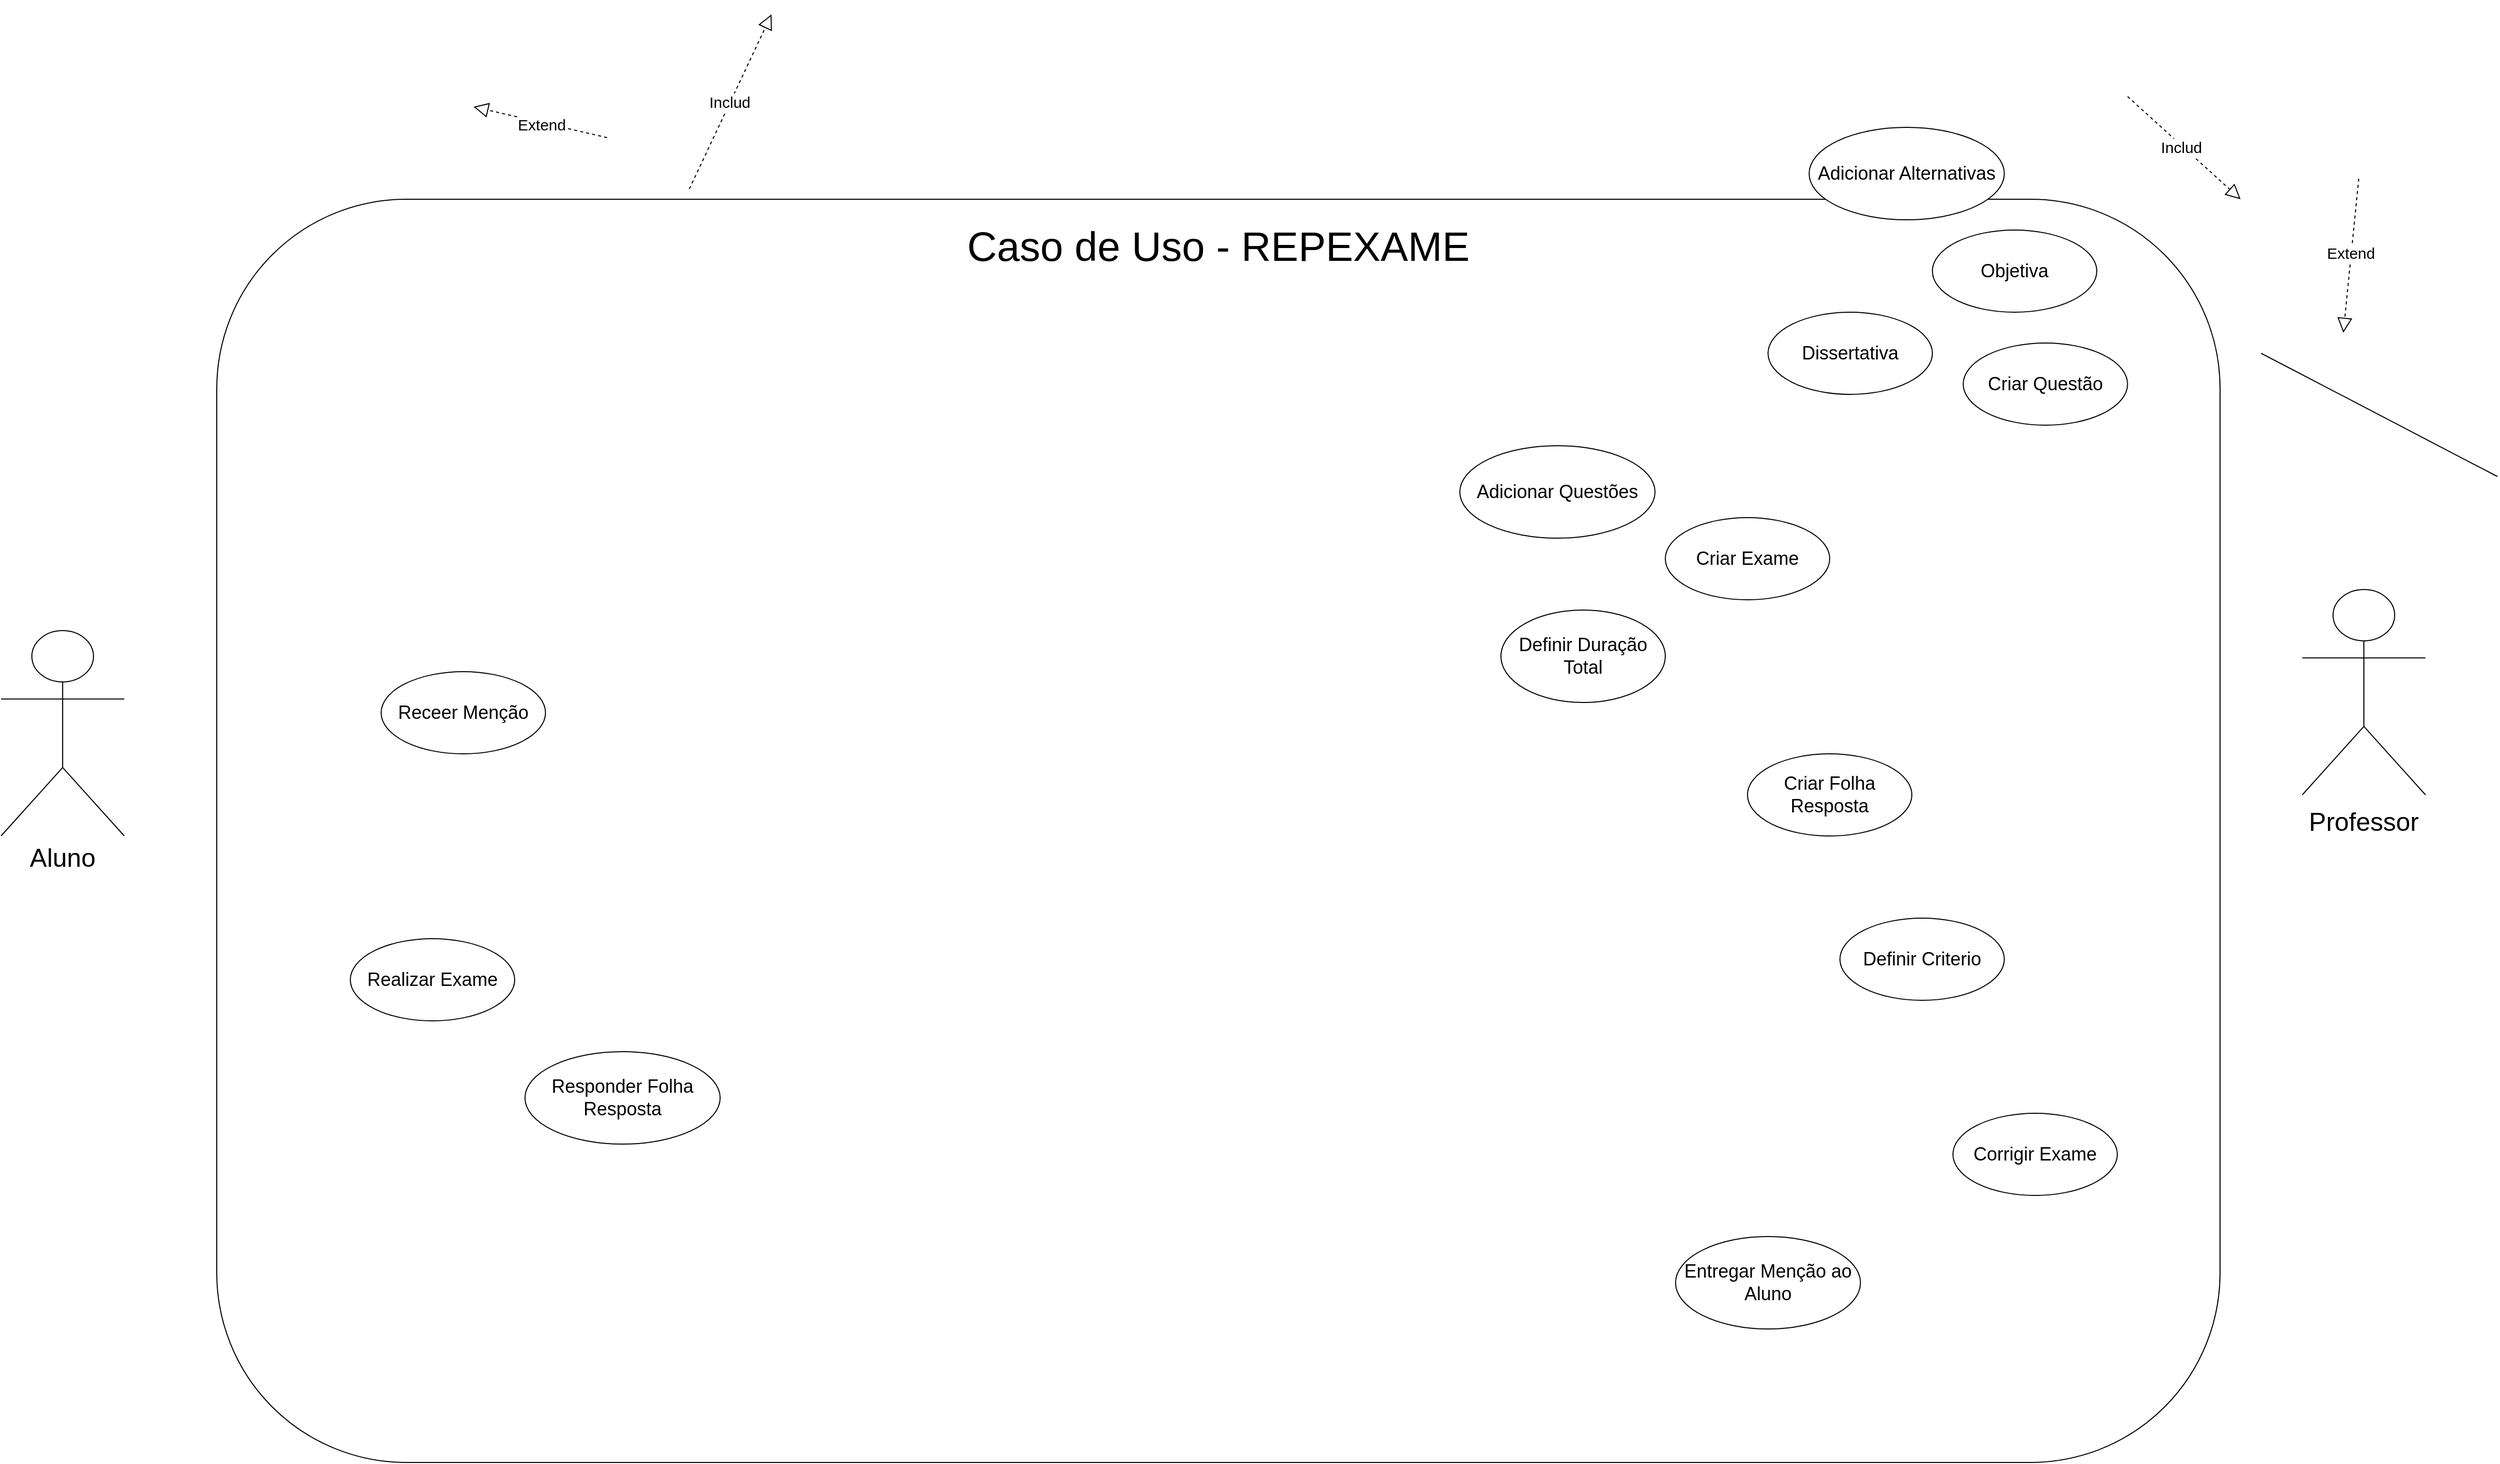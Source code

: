 <mxfile version="26.2.14">
  <diagram name="Página-1" id="i3XG-5LFAZaPc7fLmrdt">
    <mxGraphModel dx="3452" dy="3136" grid="1" gridSize="10" guides="1" tooltips="1" connect="1" arrows="1" fold="1" page="1" pageScale="1" pageWidth="2000" pageHeight="1600" math="0" shadow="0">
      <root>
        <mxCell id="0" />
        <mxCell id="1" parent="0" />
        <mxCell id="octDAVzb81xytwGA-_7a-1" value="" style="rounded=1;whiteSpace=wrap;html=1;movable=0;resizable=0;rotatable=0;deletable=0;editable=0;locked=1;connectable=0;" vertex="1" parent="1">
          <mxGeometry x="340" y="200" width="1950" height="1230" as="geometry" />
        </mxCell>
        <mxCell id="octDAVzb81xytwGA-_7a-2" value="Caso de Uso - REPEXAME" style="text;html=1;align=center;verticalAlign=middle;whiteSpace=wrap;rounded=0;fontSize=40;" vertex="1" parent="1">
          <mxGeometry x="955" y="230" width="720" height="30" as="geometry" />
        </mxCell>
        <mxCell id="octDAVzb81xytwGA-_7a-3" value="Actor" style="shape=umlActor;verticalLabelPosition=bottom;verticalAlign=top;html=1;outlineConnect=0;" vertex="1" parent="1">
          <mxGeometry x="2370" y="580" width="120" height="200" as="geometry" />
        </mxCell>
        <mxCell id="octDAVzb81xytwGA-_7a-4" value="Actor" style="shape=umlActor;verticalLabelPosition=bottom;verticalAlign=top;html=1;outlineConnect=0;" vertex="1" parent="1">
          <mxGeometry x="130" y="620" width="120" height="200" as="geometry" />
        </mxCell>
        <mxCell id="octDAVzb81xytwGA-_7a-13" value="&lt;font style=&quot;font-size: 18px;&quot;&gt;Criar Exame&lt;/font&gt;" style="ellipse;whiteSpace=wrap;html=1;" vertex="1" parent="1">
          <mxGeometry x="1750" y="510" width="160" height="80" as="geometry" />
        </mxCell>
        <mxCell id="octDAVzb81xytwGA-_7a-24" value="" style="endArrow=none;html=1;rounded=0;" edge="1" parent="1">
          <mxGeometry width="50" height="50" relative="1" as="geometry">
            <mxPoint x="2330" y="350" as="sourcePoint" />
            <mxPoint x="2560" y="470" as="targetPoint" />
          </mxGeometry>
        </mxCell>
        <mxCell id="octDAVzb81xytwGA-_7a-25" value="" style="endArrow=block;dashed=1;endFill=0;endSize=12;html=1;rounded=0;" edge="1" parent="1">
          <mxGeometry width="160" relative="1" as="geometry">
            <mxPoint x="2425" y="180" as="sourcePoint" />
            <mxPoint x="2410" y="330" as="targetPoint" />
          </mxGeometry>
        </mxCell>
        <mxCell id="octDAVzb81xytwGA-_7a-26" value="Extend" style="edgeLabel;html=1;align=center;verticalAlign=middle;resizable=0;points=[];fontSize=15;" vertex="1" connectable="0" parent="octDAVzb81xytwGA-_7a-25">
          <mxGeometry x="-0.039" y="-1" relative="1" as="geometry">
            <mxPoint as="offset" />
          </mxGeometry>
        </mxCell>
        <mxCell id="octDAVzb81xytwGA-_7a-29" value="" style="endArrow=block;dashed=1;endFill=0;endSize=12;html=1;rounded=0;" edge="1" parent="1">
          <mxGeometry width="160" relative="1" as="geometry">
            <mxPoint x="2200" y="100" as="sourcePoint" />
            <mxPoint x="2310" y="200" as="targetPoint" />
          </mxGeometry>
        </mxCell>
        <mxCell id="octDAVzb81xytwGA-_7a-30" value="Includ" style="edgeLabel;html=1;align=center;verticalAlign=middle;resizable=0;points=[];fontSize=15;" vertex="1" connectable="0" parent="octDAVzb81xytwGA-_7a-29">
          <mxGeometry x="-0.039" y="-1" relative="1" as="geometry">
            <mxPoint as="offset" />
          </mxGeometry>
        </mxCell>
        <mxCell id="octDAVzb81xytwGA-_7a-41" value="" style="endArrow=block;dashed=1;endFill=0;endSize=12;html=1;rounded=0;" edge="1" parent="1">
          <mxGeometry width="160" relative="1" as="geometry">
            <mxPoint x="800" y="190" as="sourcePoint" />
            <mxPoint x="880" y="20" as="targetPoint" />
          </mxGeometry>
        </mxCell>
        <mxCell id="octDAVzb81xytwGA-_7a-42" value="Includ" style="edgeLabel;html=1;align=center;verticalAlign=middle;resizable=0;points=[];fontSize=15;" vertex="1" connectable="0" parent="octDAVzb81xytwGA-_7a-41">
          <mxGeometry x="-0.01" y="2" relative="1" as="geometry">
            <mxPoint x="1" as="offset" />
          </mxGeometry>
        </mxCell>
        <mxCell id="octDAVzb81xytwGA-_7a-43" value="" style="endArrow=block;dashed=1;endFill=0;endSize=12;html=1;rounded=0;" edge="1" parent="1">
          <mxGeometry width="160" relative="1" as="geometry">
            <mxPoint x="720" y="140" as="sourcePoint" />
            <mxPoint x="590" y="110" as="targetPoint" />
          </mxGeometry>
        </mxCell>
        <mxCell id="octDAVzb81xytwGA-_7a-44" value="Extend" style="edgeLabel;html=1;align=center;verticalAlign=middle;resizable=0;points=[];fontSize=15;" vertex="1" connectable="0" parent="octDAVzb81xytwGA-_7a-43">
          <mxGeometry x="-0.01" y="2" relative="1" as="geometry">
            <mxPoint x="1" as="offset" />
          </mxGeometry>
        </mxCell>
        <mxCell id="octDAVzb81xytwGA-_7a-45" value="" style="rounded=0;whiteSpace=wrap;html=1;strokeColor=none;" vertex="1" parent="1">
          <mxGeometry x="2370" y="785" width="120" height="60" as="geometry" />
        </mxCell>
        <mxCell id="octDAVzb81xytwGA-_7a-46" value="&lt;font style=&quot;font-size: 25px;&quot;&gt;Professor&lt;/font&gt;" style="text;html=1;align=center;verticalAlign=middle;whiteSpace=wrap;rounded=0;" vertex="1" parent="1">
          <mxGeometry x="2400" y="790" width="60" height="30" as="geometry" />
        </mxCell>
        <mxCell id="octDAVzb81xytwGA-_7a-47" value="" style="rounded=0;whiteSpace=wrap;html=1;strokeColor=none;" vertex="1" parent="1">
          <mxGeometry x="130" y="820" width="120" height="60" as="geometry" />
        </mxCell>
        <mxCell id="octDAVzb81xytwGA-_7a-48" value="&lt;span style=&quot;font-size: 25px;&quot;&gt;Aluno&lt;/span&gt;" style="text;html=1;align=center;verticalAlign=middle;whiteSpace=wrap;rounded=0;" vertex="1" parent="1">
          <mxGeometry x="160" y="825" width="60" height="30" as="geometry" />
        </mxCell>
        <mxCell id="octDAVzb81xytwGA-_7a-49" value="&lt;font style=&quot;font-size: 18px;&quot;&gt;Realizar Exame&lt;/font&gt;" style="ellipse;whiteSpace=wrap;html=1;" vertex="1" parent="1">
          <mxGeometry x="470" y="920" width="160" height="80" as="geometry" />
        </mxCell>
        <mxCell id="octDAVzb81xytwGA-_7a-50" value="&lt;font style=&quot;font-size: 18px;&quot;&gt;Adicionar Questões&lt;/font&gt;" style="ellipse;whiteSpace=wrap;html=1;" vertex="1" parent="1">
          <mxGeometry x="1550" y="440" width="190" height="90" as="geometry" />
        </mxCell>
        <mxCell id="octDAVzb81xytwGA-_7a-51" value="&lt;font style=&quot;font-size: 18px;&quot;&gt;Dissertativa&lt;/font&gt;" style="ellipse;whiteSpace=wrap;html=1;" vertex="1" parent="1">
          <mxGeometry x="1850" y="310" width="160" height="80" as="geometry" />
        </mxCell>
        <mxCell id="octDAVzb81xytwGA-_7a-52" value="&lt;font style=&quot;font-size: 18px;&quot;&gt;Objetiva&lt;/font&gt;" style="ellipse;whiteSpace=wrap;html=1;" vertex="1" parent="1">
          <mxGeometry x="2010" y="230" width="160" height="80" as="geometry" />
        </mxCell>
        <mxCell id="octDAVzb81xytwGA-_7a-53" value="&lt;font style=&quot;font-size: 18px;&quot;&gt;Corrigir Exame&lt;/font&gt;" style="ellipse;whiteSpace=wrap;html=1;" vertex="1" parent="1">
          <mxGeometry x="2030" y="1090" width="160" height="80" as="geometry" />
        </mxCell>
        <mxCell id="octDAVzb81xytwGA-_7a-54" value="&lt;font style=&quot;font-size: 18px;&quot;&gt;Definir Criterio&lt;/font&gt;" style="ellipse;whiteSpace=wrap;html=1;" vertex="1" parent="1">
          <mxGeometry x="1920" y="900" width="160" height="80" as="geometry" />
        </mxCell>
        <mxCell id="octDAVzb81xytwGA-_7a-55" value="&lt;font style=&quot;font-size: 18px;&quot;&gt;Responder Folha Resposta&lt;/font&gt;" style="ellipse;whiteSpace=wrap;html=1;" vertex="1" parent="1">
          <mxGeometry x="640" y="1030" width="190" height="90" as="geometry" />
        </mxCell>
        <mxCell id="octDAVzb81xytwGA-_7a-56" value="&lt;font style=&quot;font-size: 18px;&quot;&gt;Criar Questão&lt;/font&gt;" style="ellipse;whiteSpace=wrap;html=1;" vertex="1" parent="1">
          <mxGeometry x="2040" y="340" width="160" height="80" as="geometry" />
        </mxCell>
        <mxCell id="octDAVzb81xytwGA-_7a-57" value="&lt;font style=&quot;font-size: 18px;&quot;&gt;Adicionar Alternativas&lt;/font&gt;" style="ellipse;whiteSpace=wrap;html=1;" vertex="1" parent="1">
          <mxGeometry x="1890" y="130" width="190" height="90" as="geometry" />
        </mxCell>
        <mxCell id="octDAVzb81xytwGA-_7a-58" value="&lt;font style=&quot;font-size: 18px;&quot;&gt;Definir Duração Total&lt;/font&gt;" style="ellipse;whiteSpace=wrap;html=1;" vertex="1" parent="1">
          <mxGeometry x="1590" y="600" width="160" height="90" as="geometry" />
        </mxCell>
        <mxCell id="octDAVzb81xytwGA-_7a-59" value="&lt;span style=&quot;font-size: 18px;&quot;&gt;Entregar Menção ao Aluno&lt;/span&gt;" style="ellipse;whiteSpace=wrap;html=1;" vertex="1" parent="1">
          <mxGeometry x="1760" y="1210" width="180" height="90" as="geometry" />
        </mxCell>
        <mxCell id="octDAVzb81xytwGA-_7a-60" value="&lt;font style=&quot;font-size: 18px;&quot;&gt;Criar Folha Resposta&lt;/font&gt;" style="ellipse;whiteSpace=wrap;html=1;" vertex="1" parent="1">
          <mxGeometry x="1830" y="740" width="160" height="80" as="geometry" />
        </mxCell>
        <mxCell id="octDAVzb81xytwGA-_7a-61" value="&lt;font style=&quot;font-size: 18px;&quot;&gt;Receer Menção&lt;/font&gt;" style="ellipse;whiteSpace=wrap;html=1;" vertex="1" parent="1">
          <mxGeometry x="500" y="660" width="160" height="80" as="geometry" />
        </mxCell>
      </root>
    </mxGraphModel>
  </diagram>
</mxfile>
